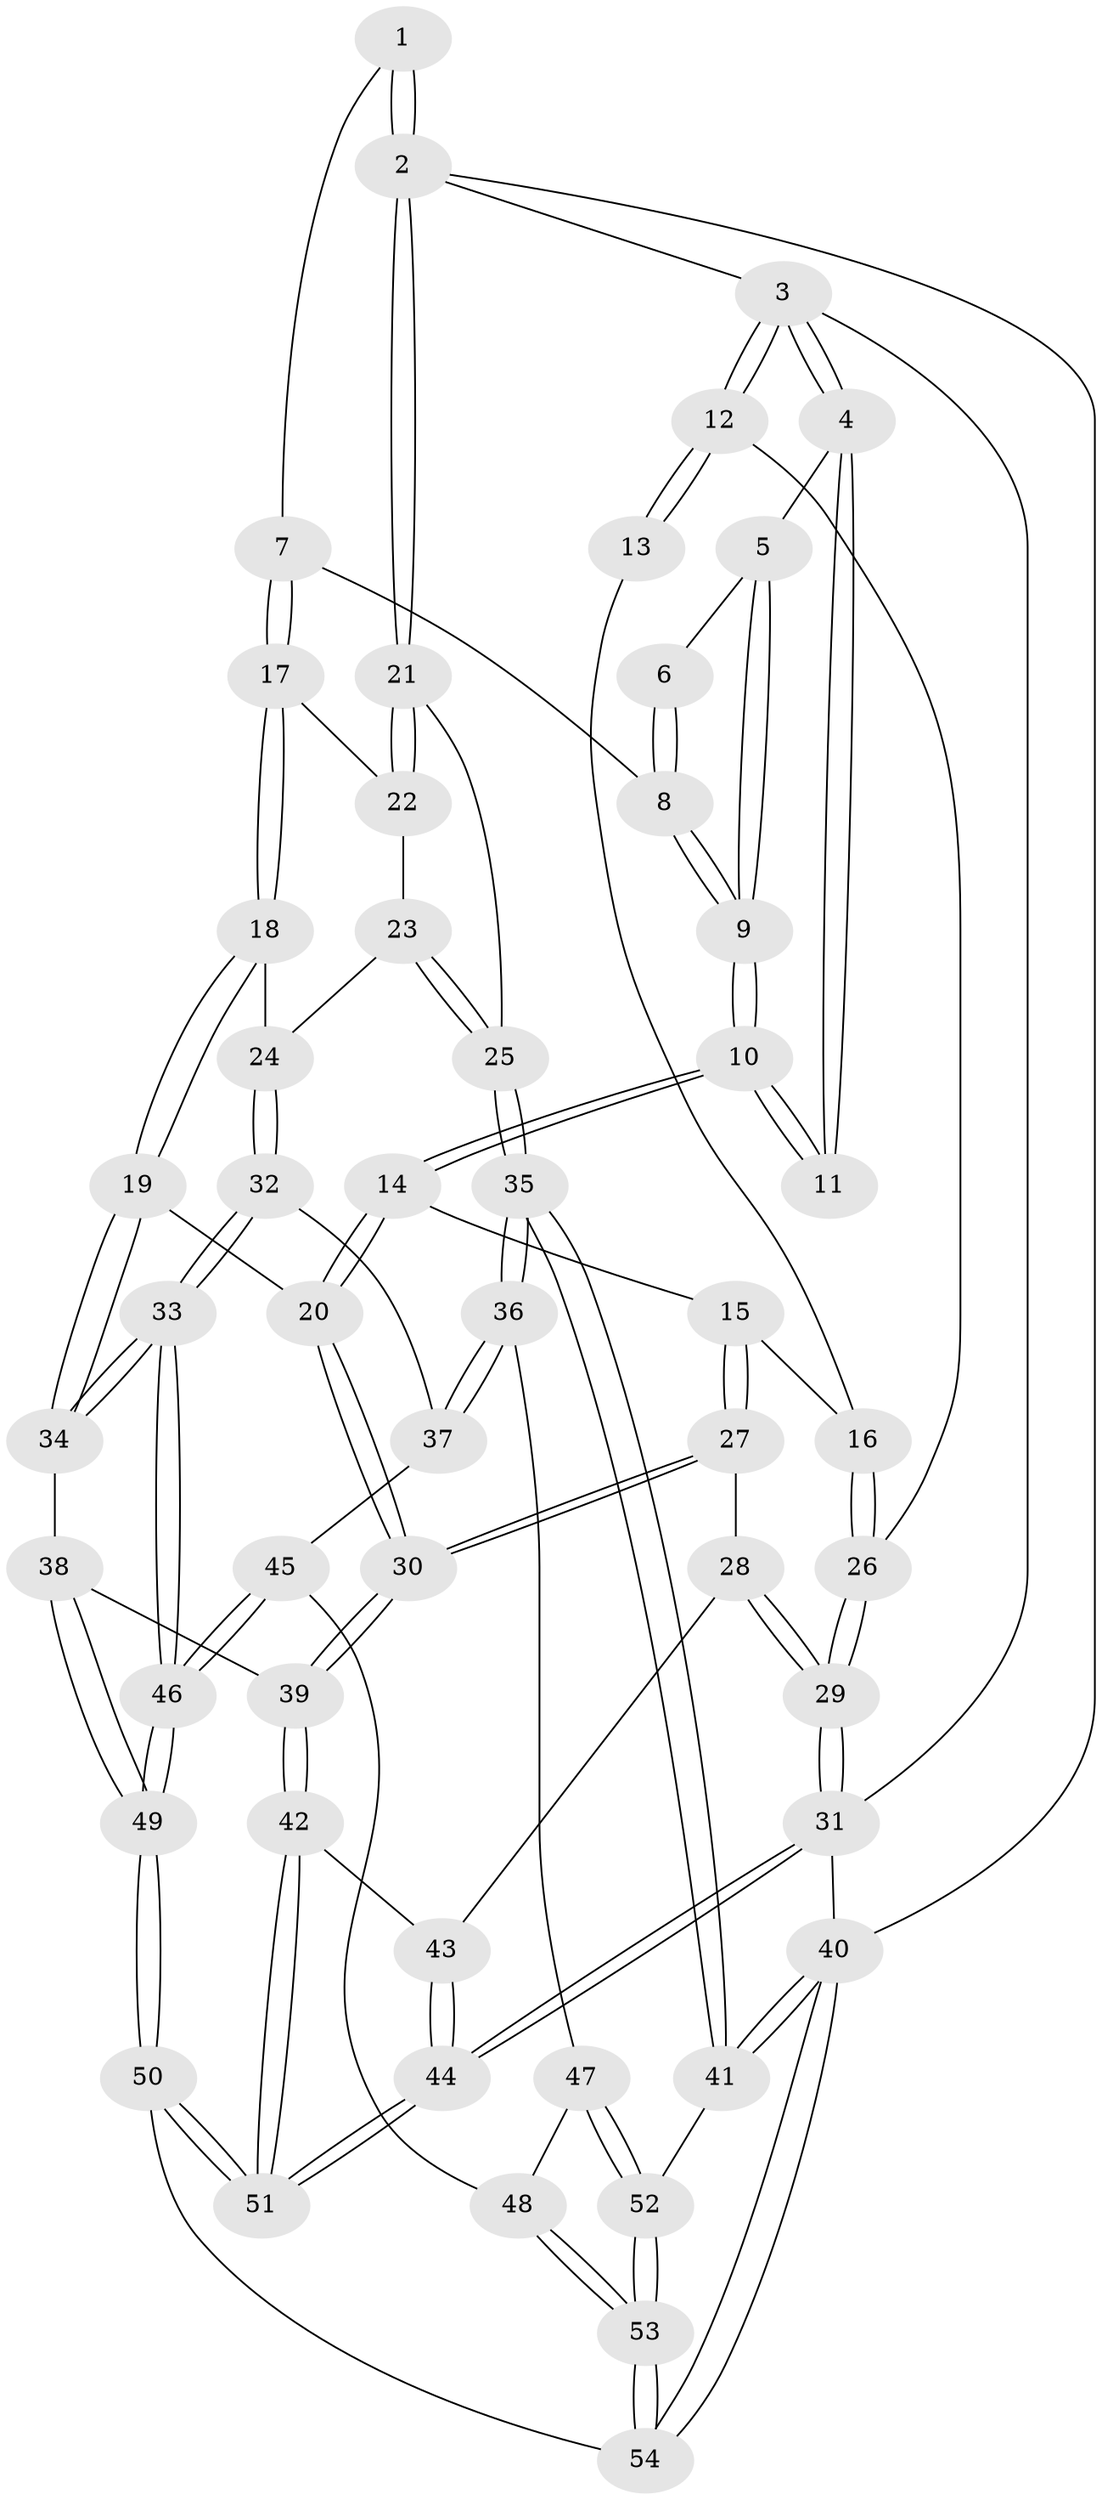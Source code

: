 // coarse degree distribution, {10: 0.037037037037037035, 3: 0.2962962962962963, 2: 0.037037037037037035, 4: 0.2222222222222222, 7: 0.037037037037037035, 5: 0.25925925925925924, 6: 0.1111111111111111}
// Generated by graph-tools (version 1.1) at 2025/21/03/04/25 18:21:23]
// undirected, 54 vertices, 132 edges
graph export_dot {
graph [start="1"]
  node [color=gray90,style=filled];
  1 [pos="+0.7281039379273458+0"];
  2 [pos="+1+0"];
  3 [pos="+0+0"];
  4 [pos="+0.07862065224374253+0"];
  5 [pos="+0.46740016360571845+0"];
  6 [pos="+0.4728613118711333+0"];
  7 [pos="+0.724051622091513+0.19493326685292647"];
  8 [pos="+0.6626397712130898+0.1771419742108991"];
  9 [pos="+0.39925975888583+0.2157607553240937"];
  10 [pos="+0.35267439253669153+0.2559287529246751"];
  11 [pos="+0.17793803445104273+0.11662194559157749"];
  12 [pos="+0+0.26824818152052377"];
  13 [pos="+0.13473254957306408+0.14952624561300437"];
  14 [pos="+0.34137949724871+0.39620094206850837"];
  15 [pos="+0.18657945471919202+0.46637110286516714"];
  16 [pos="+0.03527254375134979+0.41055496318158397"];
  17 [pos="+0.7316028203940499+0.20088111605872325"];
  18 [pos="+0.5977418785969302+0.5016689780455822"];
  19 [pos="+0.4976269815355015+0.5219447923705105"];
  20 [pos="+0.47676219520108826+0.511371751717078"];
  21 [pos="+1+0.11825459286324452"];
  22 [pos="+0.8312647632376072+0.2108883284149169"];
  23 [pos="+0.821743575656965+0.448650506584826"];
  24 [pos="+0.7402321126731117+0.5628417180394185"];
  25 [pos="+1+0.44822575947159166"];
  26 [pos="+0+0.39474575995717215"];
  27 [pos="+0.15678978116366712+0.623362218747532"];
  28 [pos="+0.08020911703027685+0.6758334417506565"];
  29 [pos="+0+0.6321256210710158"];
  30 [pos="+0.2618729650071205+0.73418993329976"];
  31 [pos="+0+1"];
  32 [pos="+0.7964470746795872+0.6326905226679869"];
  33 [pos="+0.5248215054596687+0.7707038728942951"];
  34 [pos="+0.5024628268024673+0.6808391993820718"];
  35 [pos="+1+0.6198494973288998"];
  36 [pos="+0.9848472415580098+0.67001391538028"];
  37 [pos="+0.8057602641064625+0.6416546946871301"];
  38 [pos="+0.2866843820390906+0.7561627920455117"];
  39 [pos="+0.2629849726572961+0.7379122870975375"];
  40 [pos="+1+1"];
  41 [pos="+1+0.861261088371573"];
  42 [pos="+0.16908545260908137+0.8416592927127982"];
  43 [pos="+0.07914618108436224+0.7148088130480185"];
  44 [pos="+0+1"];
  45 [pos="+0.7589550723511901+0.7414328055351852"];
  46 [pos="+0.5401037828294661+0.937762564973882"];
  47 [pos="+0.927458804427038+0.8009113342248498"];
  48 [pos="+0.8288599277083728+0.8926140769682166"];
  49 [pos="+0.50870659437779+1"];
  50 [pos="+0.5092978764233844+1"];
  51 [pos="+0.01894790239235039+1"];
  52 [pos="+0.9578676243362793+0.9275539427180692"];
  53 [pos="+0.7307364819891593+1"];
  54 [pos="+0.7224013042808463+1"];
  1 -- 2;
  1 -- 2;
  1 -- 7;
  2 -- 3;
  2 -- 21;
  2 -- 21;
  2 -- 40;
  3 -- 4;
  3 -- 4;
  3 -- 12;
  3 -- 12;
  3 -- 31;
  4 -- 5;
  4 -- 11;
  4 -- 11;
  5 -- 6;
  5 -- 9;
  5 -- 9;
  6 -- 8;
  6 -- 8;
  7 -- 8;
  7 -- 17;
  7 -- 17;
  8 -- 9;
  8 -- 9;
  9 -- 10;
  9 -- 10;
  10 -- 11;
  10 -- 11;
  10 -- 14;
  10 -- 14;
  12 -- 13;
  12 -- 13;
  12 -- 26;
  13 -- 16;
  14 -- 15;
  14 -- 20;
  14 -- 20;
  15 -- 16;
  15 -- 27;
  15 -- 27;
  16 -- 26;
  16 -- 26;
  17 -- 18;
  17 -- 18;
  17 -- 22;
  18 -- 19;
  18 -- 19;
  18 -- 24;
  19 -- 20;
  19 -- 34;
  19 -- 34;
  20 -- 30;
  20 -- 30;
  21 -- 22;
  21 -- 22;
  21 -- 25;
  22 -- 23;
  23 -- 24;
  23 -- 25;
  23 -- 25;
  24 -- 32;
  24 -- 32;
  25 -- 35;
  25 -- 35;
  26 -- 29;
  26 -- 29;
  27 -- 28;
  27 -- 30;
  27 -- 30;
  28 -- 29;
  28 -- 29;
  28 -- 43;
  29 -- 31;
  29 -- 31;
  30 -- 39;
  30 -- 39;
  31 -- 44;
  31 -- 44;
  31 -- 40;
  32 -- 33;
  32 -- 33;
  32 -- 37;
  33 -- 34;
  33 -- 34;
  33 -- 46;
  33 -- 46;
  34 -- 38;
  35 -- 36;
  35 -- 36;
  35 -- 41;
  35 -- 41;
  36 -- 37;
  36 -- 37;
  36 -- 47;
  37 -- 45;
  38 -- 39;
  38 -- 49;
  38 -- 49;
  39 -- 42;
  39 -- 42;
  40 -- 41;
  40 -- 41;
  40 -- 54;
  40 -- 54;
  41 -- 52;
  42 -- 43;
  42 -- 51;
  42 -- 51;
  43 -- 44;
  43 -- 44;
  44 -- 51;
  44 -- 51;
  45 -- 46;
  45 -- 46;
  45 -- 48;
  46 -- 49;
  46 -- 49;
  47 -- 48;
  47 -- 52;
  47 -- 52;
  48 -- 53;
  48 -- 53;
  49 -- 50;
  49 -- 50;
  50 -- 51;
  50 -- 51;
  50 -- 54;
  52 -- 53;
  52 -- 53;
  53 -- 54;
  53 -- 54;
}
